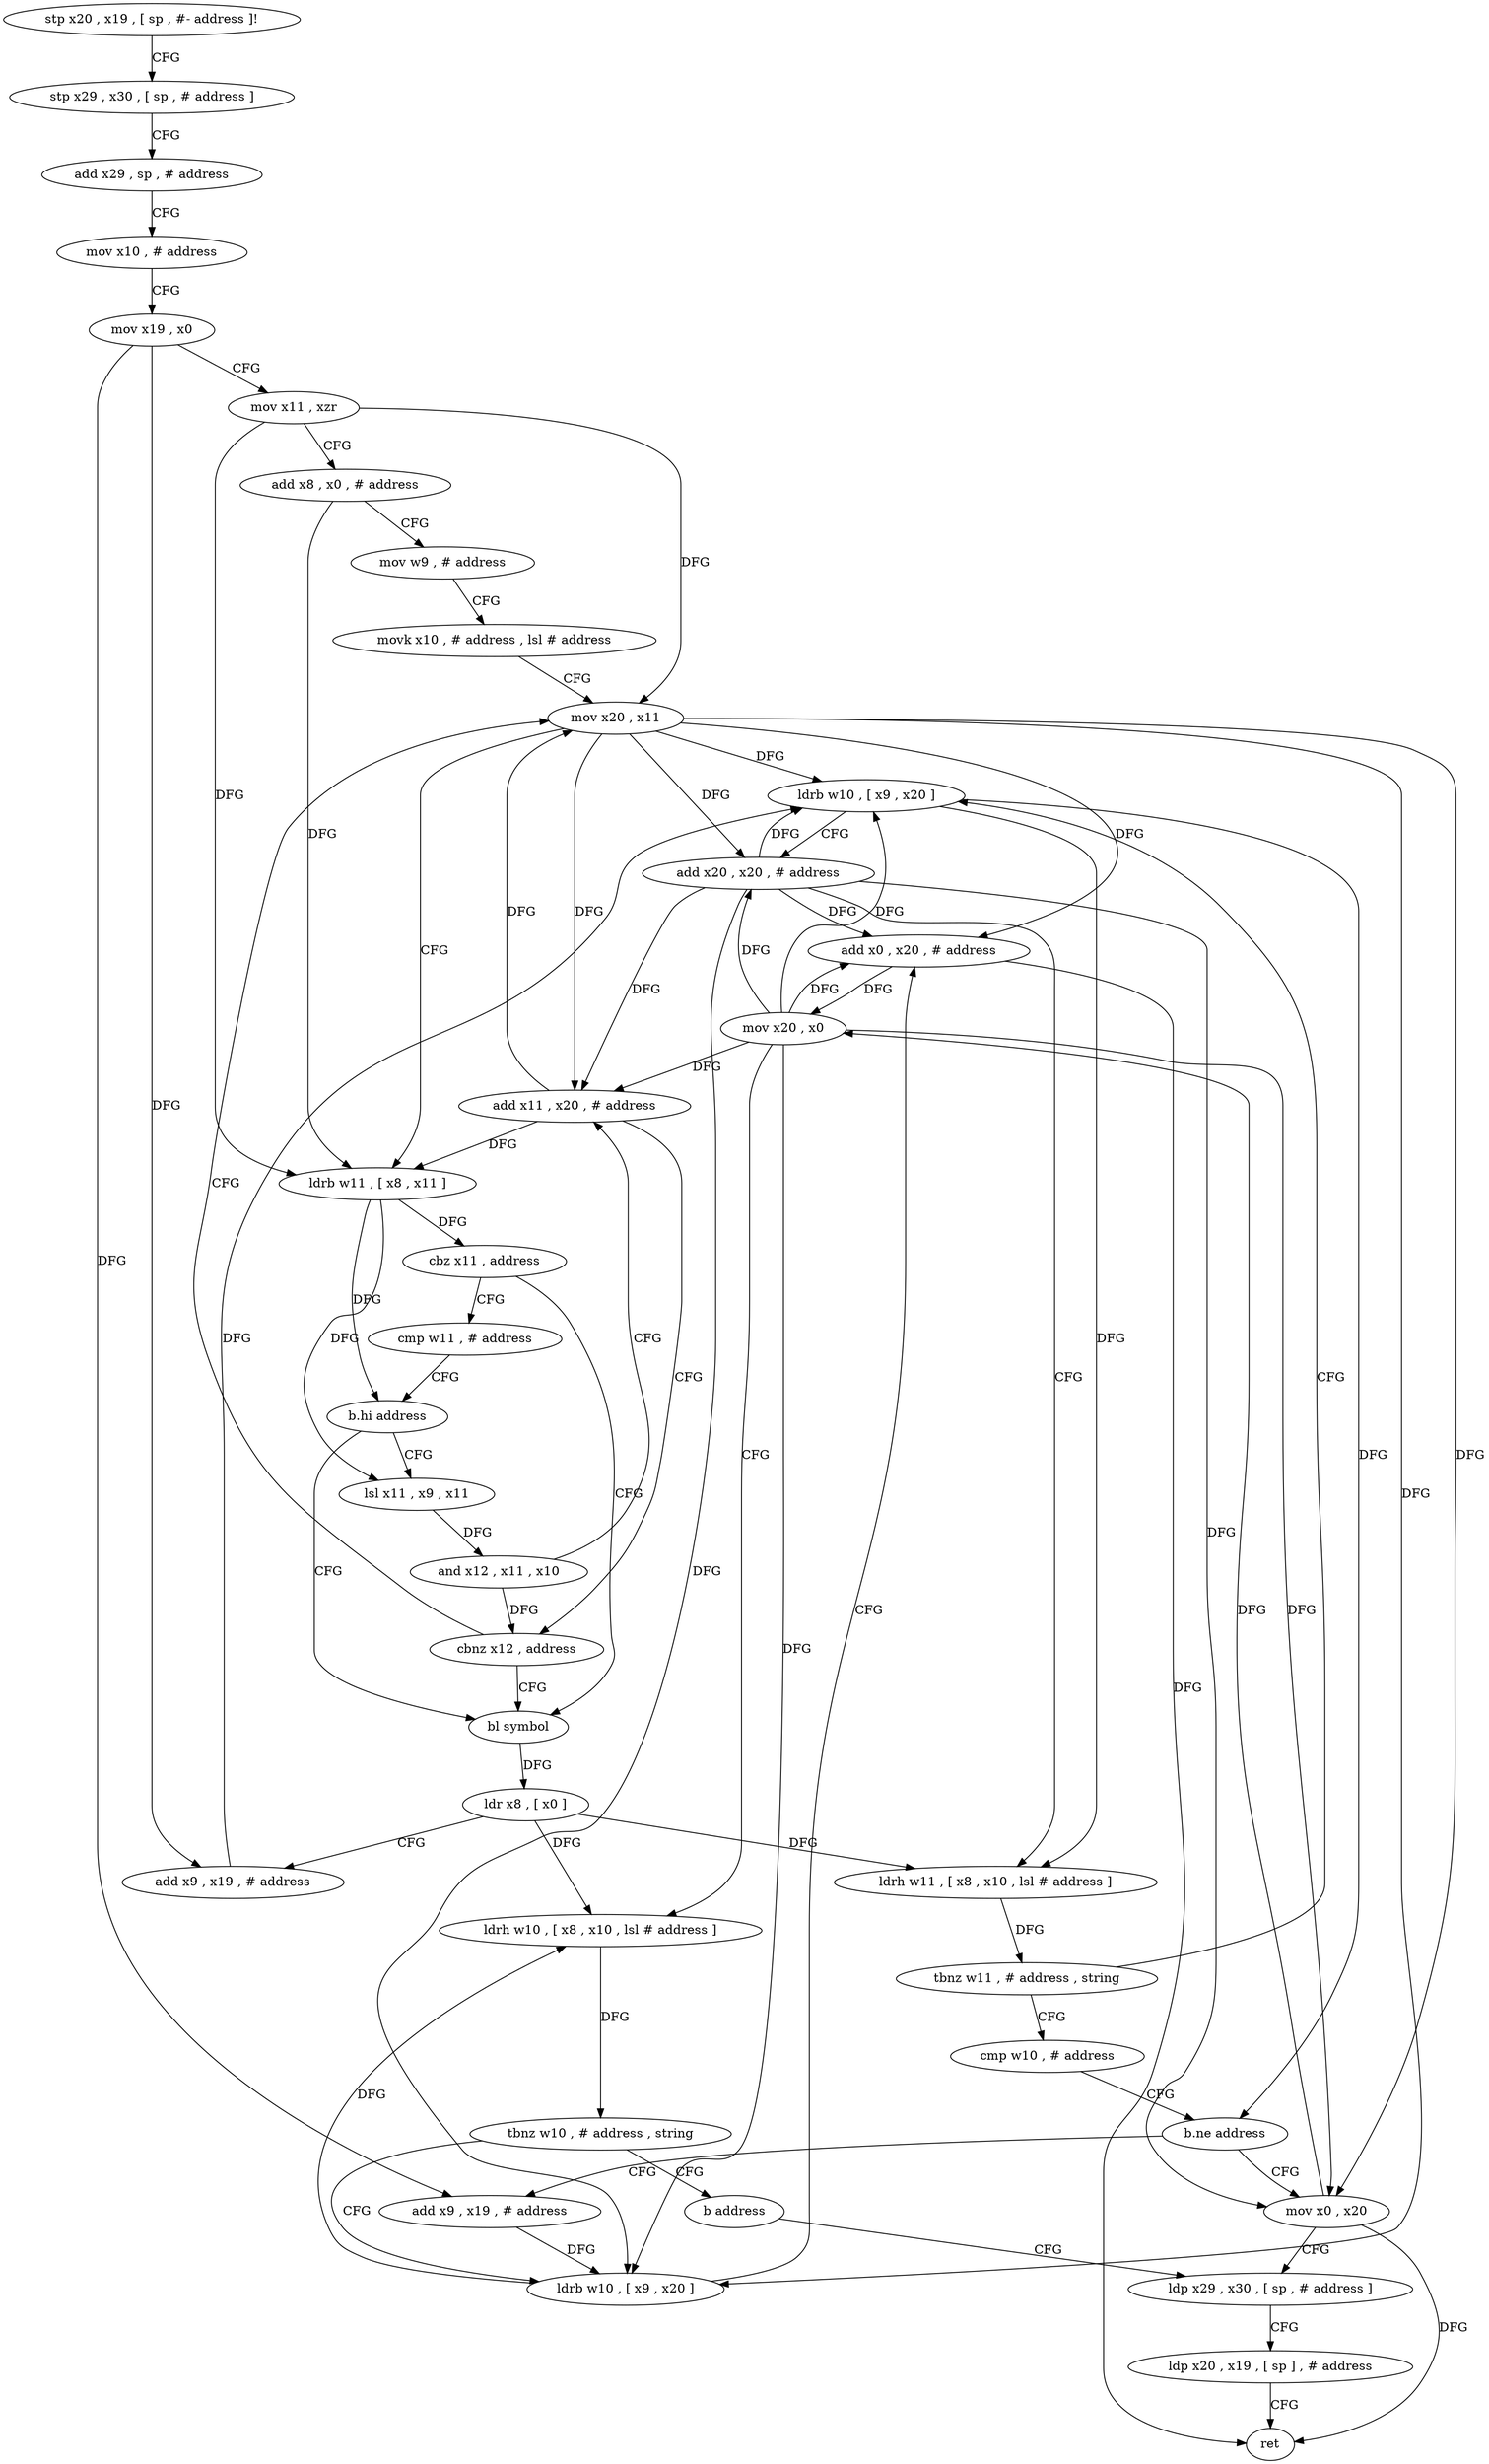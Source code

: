 digraph "func" {
"4236504" [label = "stp x20 , x19 , [ sp , #- address ]!" ]
"4236508" [label = "stp x29 , x30 , [ sp , # address ]" ]
"4236512" [label = "add x29 , sp , # address" ]
"4236516" [label = "mov x10 , # address" ]
"4236520" [label = "mov x19 , x0" ]
"4236524" [label = "mov x11 , xzr" ]
"4236528" [label = "add x8 , x0 , # address" ]
"4236532" [label = "mov w9 , # address" ]
"4236536" [label = "movk x10 , # address , lsl # address" ]
"4236540" [label = "mov x20 , x11" ]
"4236576" [label = "bl symbol" ]
"4236580" [label = "ldr x8 , [ x0 ]" ]
"4236584" [label = "add x9 , x19 , # address" ]
"4236588" [label = "ldrb w10 , [ x9 , x20 ]" ]
"4236552" [label = "cmp w11 , # address" ]
"4236556" [label = "b.hi address" ]
"4236560" [label = "lsl x11 , x9 , x11" ]
"4236592" [label = "add x20 , x20 , # address" ]
"4236596" [label = "ldrh w11 , [ x8 , x10 , lsl # address ]" ]
"4236600" [label = "tbnz w11 , # address , string" ]
"4236604" [label = "cmp w10 , # address" ]
"4236608" [label = "b.ne address" ]
"4236640" [label = "mov x0 , x20" ]
"4236612" [label = "add x9 , x19 , # address" ]
"4236564" [label = "and x12 , x11 , x10" ]
"4236568" [label = "add x11 , x20 , # address" ]
"4236572" [label = "cbnz x12 , address" ]
"4236644" [label = "ldp x29 , x30 , [ sp , # address ]" ]
"4236616" [label = "ldrb w10 , [ x9 , x20 ]" ]
"4236544" [label = "ldrb w11 , [ x8 , x11 ]" ]
"4236548" [label = "cbz x11 , address" ]
"4236620" [label = "add x0 , x20 , # address" ]
"4236624" [label = "mov x20 , x0" ]
"4236628" [label = "ldrh w10 , [ x8 , x10 , lsl # address ]" ]
"4236632" [label = "tbnz w10 , # address , string" ]
"4236636" [label = "b address" ]
"4236648" [label = "ldp x20 , x19 , [ sp ] , # address" ]
"4236652" [label = "ret" ]
"4236504" -> "4236508" [ label = "CFG" ]
"4236508" -> "4236512" [ label = "CFG" ]
"4236512" -> "4236516" [ label = "CFG" ]
"4236516" -> "4236520" [ label = "CFG" ]
"4236520" -> "4236524" [ label = "CFG" ]
"4236520" -> "4236584" [ label = "DFG" ]
"4236520" -> "4236612" [ label = "DFG" ]
"4236524" -> "4236528" [ label = "CFG" ]
"4236524" -> "4236540" [ label = "DFG" ]
"4236524" -> "4236544" [ label = "DFG" ]
"4236528" -> "4236532" [ label = "CFG" ]
"4236528" -> "4236544" [ label = "DFG" ]
"4236532" -> "4236536" [ label = "CFG" ]
"4236536" -> "4236540" [ label = "CFG" ]
"4236540" -> "4236544" [ label = "CFG" ]
"4236540" -> "4236588" [ label = "DFG" ]
"4236540" -> "4236592" [ label = "DFG" ]
"4236540" -> "4236568" [ label = "DFG" ]
"4236540" -> "4236640" [ label = "DFG" ]
"4236540" -> "4236616" [ label = "DFG" ]
"4236540" -> "4236620" [ label = "DFG" ]
"4236576" -> "4236580" [ label = "DFG" ]
"4236580" -> "4236584" [ label = "CFG" ]
"4236580" -> "4236596" [ label = "DFG" ]
"4236580" -> "4236628" [ label = "DFG" ]
"4236584" -> "4236588" [ label = "DFG" ]
"4236588" -> "4236592" [ label = "CFG" ]
"4236588" -> "4236596" [ label = "DFG" ]
"4236588" -> "4236608" [ label = "DFG" ]
"4236552" -> "4236556" [ label = "CFG" ]
"4236556" -> "4236576" [ label = "CFG" ]
"4236556" -> "4236560" [ label = "CFG" ]
"4236560" -> "4236564" [ label = "DFG" ]
"4236592" -> "4236596" [ label = "CFG" ]
"4236592" -> "4236588" [ label = "DFG" ]
"4236592" -> "4236568" [ label = "DFG" ]
"4236592" -> "4236640" [ label = "DFG" ]
"4236592" -> "4236616" [ label = "DFG" ]
"4236592" -> "4236620" [ label = "DFG" ]
"4236596" -> "4236600" [ label = "DFG" ]
"4236600" -> "4236588" [ label = "CFG" ]
"4236600" -> "4236604" [ label = "CFG" ]
"4236604" -> "4236608" [ label = "CFG" ]
"4236608" -> "4236640" [ label = "CFG" ]
"4236608" -> "4236612" [ label = "CFG" ]
"4236640" -> "4236644" [ label = "CFG" ]
"4236640" -> "4236652" [ label = "DFG" ]
"4236640" -> "4236624" [ label = "DFG" ]
"4236612" -> "4236616" [ label = "DFG" ]
"4236564" -> "4236568" [ label = "CFG" ]
"4236564" -> "4236572" [ label = "DFG" ]
"4236568" -> "4236572" [ label = "CFG" ]
"4236568" -> "4236540" [ label = "DFG" ]
"4236568" -> "4236544" [ label = "DFG" ]
"4236572" -> "4236540" [ label = "CFG" ]
"4236572" -> "4236576" [ label = "CFG" ]
"4236644" -> "4236648" [ label = "CFG" ]
"4236616" -> "4236620" [ label = "CFG" ]
"4236616" -> "4236628" [ label = "DFG" ]
"4236544" -> "4236548" [ label = "DFG" ]
"4236544" -> "4236556" [ label = "DFG" ]
"4236544" -> "4236560" [ label = "DFG" ]
"4236548" -> "4236576" [ label = "CFG" ]
"4236548" -> "4236552" [ label = "CFG" ]
"4236620" -> "4236624" [ label = "DFG" ]
"4236620" -> "4236652" [ label = "DFG" ]
"4236624" -> "4236628" [ label = "CFG" ]
"4236624" -> "4236588" [ label = "DFG" ]
"4236624" -> "4236592" [ label = "DFG" ]
"4236624" -> "4236568" [ label = "DFG" ]
"4236624" -> "4236640" [ label = "DFG" ]
"4236624" -> "4236616" [ label = "DFG" ]
"4236624" -> "4236620" [ label = "DFG" ]
"4236628" -> "4236632" [ label = "DFG" ]
"4236632" -> "4236616" [ label = "CFG" ]
"4236632" -> "4236636" [ label = "CFG" ]
"4236636" -> "4236644" [ label = "CFG" ]
"4236648" -> "4236652" [ label = "CFG" ]
}
